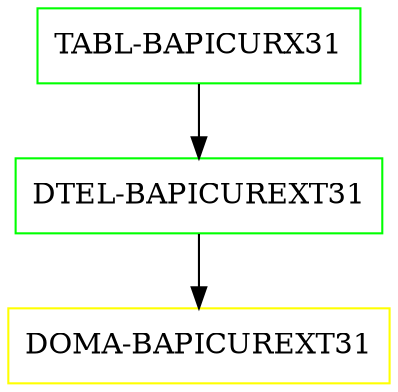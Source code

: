 digraph G {
  "TABL-BAPICURX31" [shape=box,color=green];
  "DTEL-BAPICUREXT31" [shape=box,color=green,URL="./DTEL_BAPICUREXT31.html"];
  "DOMA-BAPICUREXT31" [shape=box,color=yellow,URL="./DOMA_BAPICUREXT31.html"];
  "TABL-BAPICURX31" -> "DTEL-BAPICUREXT31";
  "DTEL-BAPICUREXT31" -> "DOMA-BAPICUREXT31";
}
